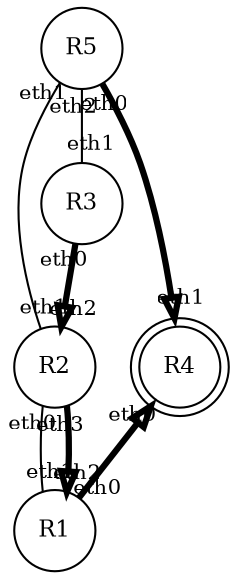 graph "reso" {
  graph [outputorder=nodesfirst, overlap="scale", mindist=5, K=1] ;
  edge [labelfontsize=10, fontsize=8, labeldistance=1.0, len=2.0] ;
  node [fontsize=11] ;
  "R1" [shape=circle] ;
  "R2" [shape=circle] ;
  "R3" [shape=circle] ;
  "R4" [shape=doublecircle] ;
  "R5" [shape=circle] ;
  "R4" -- "R1" [headlabel="eth0", taillabel="eth0", dir="both", arrowtail=empty, arrowhead=none, penwidth=3] ;
  "R2" -- "R1" [headlabel="eth1", taillabel="eth0", dir="both", arrowtail=none, arrowhead=none] ;
  "R2" -- "R1" [headlabel="eth2", taillabel="eth3", dir="both", arrowtail=none, arrowhead=empty, penwidth=3] ;
  "R5" -- "R2" [headlabel="eth1", taillabel="eth1", dir="both", arrowtail=none, arrowhead=none] ;
  "R3" -- "R2" [headlabel="eth2", taillabel="eth0", dir="both", arrowtail=none, arrowhead=empty, penwidth=3] ;
  "R5" -- "R3" [headlabel="eth1", taillabel="eth2", dir="both", arrowtail=none, arrowhead=none] ;
  "R5" -- "R4" [headlabel="eth1", taillabel="eth0", dir="both", arrowtail=none, arrowhead=empty, penwidth=3] ;
}
